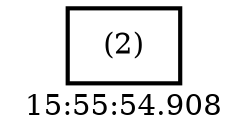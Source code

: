 digraph  g{ graph[label = "15:55:54.908"]
node [shape=rectangle, color=black, fontcolor=black, style=bold] edge [color=black] 0 [label="(2)"] ; 
}

